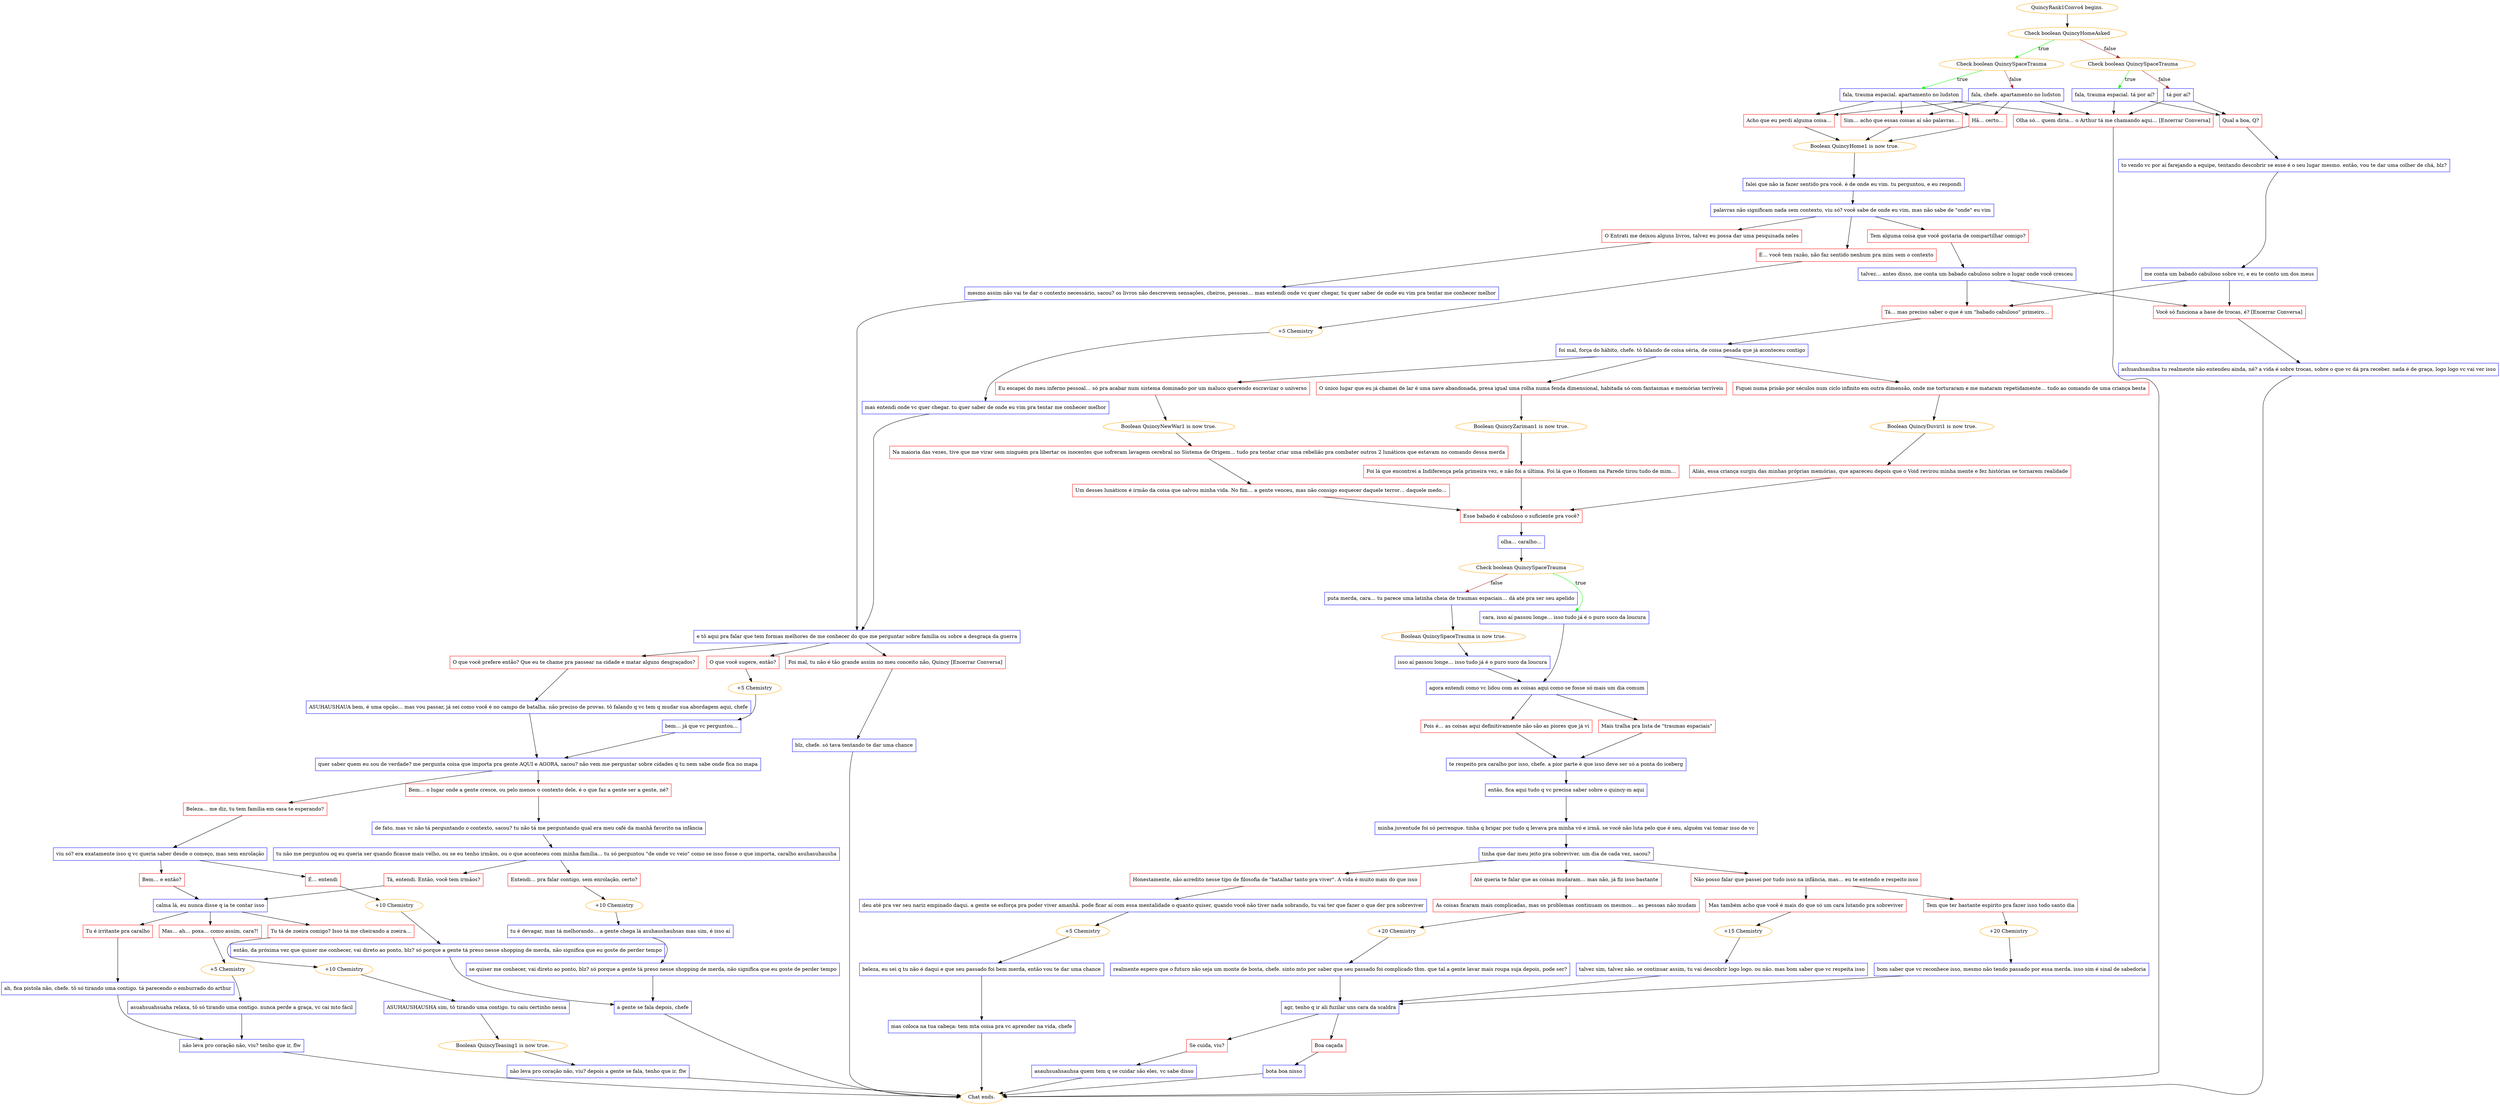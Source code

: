 digraph {
	"QuincyRank1Convo4 begins." [color=orange];
		"QuincyRank1Convo4 begins." -> j1294161024;
	j1294161024 [label="Check boolean QuincyHomeAsked",color=orange];
		j1294161024 -> j1942188630 [label=true,color=green];
		j1294161024 -> j2847950243 [label=false,color=brown];
	j1942188630 [label="Check boolean QuincySpaceTrauma",color=orange];
		j1942188630 -> j2054850470 [label=true,color=green];
		j1942188630 -> j1615056769 [label=false,color=brown];
	j2847950243 [label="Check boolean QuincySpaceTrauma",color=orange];
		j2847950243 -> j3480593438 [label=true,color=green];
		j2847950243 -> j180588115 [label=false,color=brown];
	j2054850470 [label="fala, trauma espacial. apartamento no ludston",shape=box,color=blue];
		j2054850470 -> j1749119323;
		j2054850470 -> j3570141954;
		j2054850470 -> j2082456056;
		j2054850470 -> j576651624;
	j1615056769 [label="fala, chefe. apartamento no ludston",shape=box,color=blue];
		j1615056769 -> j1749119323;
		j1615056769 -> j3570141954;
		j1615056769 -> j2082456056;
		j1615056769 -> j576651624;
	j3480593438 [label="fala, trauma espacial. tá por aí?",shape=box,color=blue];
		j3480593438 -> j1417420291;
		j3480593438 -> j576651624;
	j180588115 [label="tá por aí?",shape=box,color=blue];
		j180588115 -> j1417420291;
		j180588115 -> j576651624;
	j1749119323 [label="Hã… certo…",shape=box,color=red];
		j1749119323 -> j1671772221;
	j3570141954 [label="Sim… acho que essas coisas aí são palavras…",shape=box,color=red];
		j3570141954 -> j1671772221;
	j2082456056 [label="Acho que eu perdi alguma coisa…",shape=box,color=red];
		j2082456056 -> j1671772221;
	j576651624 [label="Olha só… quem diria… o Arthur tá me chamando aqui… [Encerrar Conversa]",shape=box,color=red];
		j576651624 -> "Chat ends.";
	j1417420291 [label="Qual a boa, Q?",shape=box,color=red];
		j1417420291 -> j1374655501;
	j1671772221 [label="Boolean QuincyHome1 is now true.",color=orange];
		j1671772221 -> j3353294234;
	"Chat ends." [color=orange];
	j1374655501 [label="to vendo vc por aí farejando a equipe, tentando descobrir se esse é o seu lugar mesmo. então, vou te dar uma colher de chá, blz?",shape=box,color=blue];
		j1374655501 -> j2962089212;
	j3353294234 [label="falei que não ia fazer sentido pra você. é de onde eu vim. tu perguntou, e eu respondi",shape=box,color=blue];
		j3353294234 -> j3587590883;
	j2962089212 [label="me conta um babado cabuloso sobre vc, e eu te conto um dos meus",shape=box,color=blue];
		j2962089212 -> j2965005330;
		j2962089212 -> j408860831;
	j3587590883 [label="palavras não significam nada sem contexto, viu só? você sabe de onde eu vim, mas não sabe de \"onde\" eu vim",shape=box,color=blue];
		j3587590883 -> j2943451181;
		j3587590883 -> j2847004413;
		j3587590883 -> j1904197440;
	j2965005330 [label="Tá… mas preciso saber o que é um \"babado cabuloso\" primeiro…",shape=box,color=red];
		j2965005330 -> j942123774;
	j408860831 [label="Você só funciona a base de trocas, é? [Encerrar Conversa]",shape=box,color=red];
		j408860831 -> j3266692515;
	j2943451181 [label="O Entrati me deixou alguns livros, talvez eu possa dar uma pesquisada neles",shape=box,color=red];
		j2943451181 -> j3665290989;
	j2847004413 [label="É… você tem razão, não faz sentido nenhum pra mim sem o contexto",shape=box,color=red];
		j2847004413 -> j1874584433;
	j1904197440 [label="Tem alguma coisa que você gostaria de compartilhar comigo?",shape=box,color=red];
		j1904197440 -> j3555777274;
	j942123774 [label="foi mal, força do hábito, chefe. tô falando de coisa séria, de coisa pesada que já aconteceu contigo",shape=box,color=blue];
		j942123774 -> j3653779186;
		j942123774 -> j1242727846;
		j942123774 -> j1964361527;
	j3266692515 [label="ashuauhsauhsa tu realmente não entendeu ainda, né? a vida é sobre trocas, sobre o que vc dá pra receber. nada é de graça, logo logo vc vai ver isso",shape=box,color=blue];
		j3266692515 -> "Chat ends.";
	j3665290989 [label="mesmo assim não vai te dar o contexto necessário, sacou? os livros não descrevem sensações, cheiros, pessoas… mas entendi onde vc quer chegar, tu quer saber de onde eu vim pra tentar me conhecer melhor",shape=box,color=blue];
		j3665290989 -> j3580002637;
	j1874584433 [label="+5 Chemistry",color=orange];
		j1874584433 -> j3986759691;
	j3555777274 [label="talvez… antes disso, me conta um babado cabuloso sobre o lugar onde você cresceu",shape=box,color=blue];
		j3555777274 -> j2965005330;
		j3555777274 -> j408860831;
	j3653779186 [label="Eu escapei do meu inferno pessoal… só pra acabar num sistema dominado por um maluco querendo escravizar o universo",shape=box,color=red];
		j3653779186 -> j2192317705;
	j1242727846 [label="O único lugar que eu já chamei de lar é uma nave abandonada, presa igual uma rolha numa fenda dimensional, habitada só com fantasmas e memórias terríveis",shape=box,color=red];
		j1242727846 -> j4020740110;
	j1964361527 [label="Fiquei numa prisão por séculos num ciclo infinito em outra dimensão, onde me torturaram e me mataram repetidamente… tudo ao comando de uma criança besta",shape=box,color=red];
		j1964361527 -> j504194486;
	j3580002637 [label="e tô aqui pra falar que tem formas melhores de me conhecer do que me perguntar sobre família ou sobre a desgraça da guerra",shape=box,color=blue];
		j3580002637 -> j1408092577;
		j3580002637 -> j433709427;
		j3580002637 -> j3525274812;
	j3986759691 [label="mas entendi onde vc quer chegar. tu quer saber de onde eu vim pra tentar me conhecer melhor",shape=box,color=blue];
		j3986759691 -> j3580002637;
	j2192317705 [label="Boolean QuincyNewWar1 is now true.",color=orange];
		j2192317705 -> j1484185330;
	j4020740110 [label="Boolean QuincyZariman1 is now true.",color=orange];
		j4020740110 -> j1864465229;
	j504194486 [label="Boolean QuincyDuviri1 is now true.",color=orange];
		j504194486 -> j519783761;
	j1408092577 [label="O que você prefere então? Que eu te chame pra passear na cidade e matar alguns desgraçados?",shape=box,color=red];
		j1408092577 -> j2330102720;
	j433709427 [label="O que você sugere, então?",shape=box,color=red];
		j433709427 -> j2124753928;
	j3525274812 [label="Foi mal, tu não é tão grande assim no meu conceito não, Quincy [Encerrar Conversa]",shape=box,color=red];
		j3525274812 -> j780592607;
	j1484185330 [label="Na maioria das vezes, tive que me virar sem ninguém pra libertar os inocentes que sofreram lavagem cerebral no Sistema de Origem… tudo pra tentar criar uma rebelião pra combater outros 2 lunáticos que estavam no comando dessa merda",shape=box,color=red];
		j1484185330 -> j1850690762;
	j1864465229 [label="Foi lá que encontrei a Indiferença pela primeira vez, e não foi a última. Foi lá que o Homem na Parede tirou tudo de mim…",shape=box,color=red];
		j1864465229 -> j2744866933;
	j519783761 [label="Aliás, essa criança surgiu das minhas próprias memórias, que apareceu depois que o Void revirou minha mente e fez histórias se tornarem realidade",shape=box,color=red];
		j519783761 -> j2744866933;
	j2330102720 [label="ASUHAUSHAUA bem, é uma opção… mas vou passar, já sei como você é no campo de batalha. não preciso de provas. tô falando q vc tem q mudar sua abordagem aqui, chefe",shape=box,color=blue];
		j2330102720 -> j267436622;
	j2124753928 [label="+5 Chemistry",color=orange];
		j2124753928 -> j622919281;
	j780592607 [label="blz, chefe. só tava tentando te dar uma chance",shape=box,color=blue];
		j780592607 -> "Chat ends.";
	j1850690762 [label="Um desses lunáticos é irmão da coisa que salvou minha vida. No fim… a gente venceu, mas não consigo esquecer daquele terror… daquele medo…",shape=box,color=red];
		j1850690762 -> j2744866933;
	j2744866933 [label="Esse babado é cabuloso o suficiente pra você?",shape=box,color=red];
		j2744866933 -> j2957875255;
	j267436622 [label="quer saber quem eu sou de verdade? me pergunta coisa que importa pra gente AQUI e AGORA, sacou? não vem me perguntar sobre cidades q tu nem sabe onde fica no mapa",shape=box,color=blue];
		j267436622 -> j2884870770;
		j267436622 -> j1940067895;
	j622919281 [label="bem… já que vc perguntou…",shape=box,color=blue];
		j622919281 -> j267436622;
	j2957875255 [label="olha… caralho…",shape=box,color=blue];
		j2957875255 -> j2685777777;
	j2884870770 [label="Bem… o lugar onde a gente cresce, ou pelo menos o contexto dele, é o que faz a gente ser a gente, né?",shape=box,color=red];
		j2884870770 -> j337772742;
	j1940067895 [label="Beleza… me diz, tu tem família em casa te esperando?",shape=box,color=red];
		j1940067895 -> j47360919;
	j2685777777 [label="Check boolean QuincySpaceTrauma",color=orange];
		j2685777777 -> j3992675021 [label=true,color=green];
		j2685777777 -> j3329576088 [label=false,color=brown];
	j337772742 [label="de fato, mas vc não tá perguntando o contexto, sacou? tu não tá me perguntando qual era meu café da manhã favorito na infância",shape=box,color=blue];
		j337772742 -> j19605302;
	j47360919 [label="viu só? era exatamente isso q vc queria saber desde o começo, mas sem enrolação",shape=box,color=blue];
		j47360919 -> j3947569253;
		j47360919 -> j3973835024;
	j3992675021 [label="cara, isso aí passou longe… isso tudo já é o puro suco da loucura",shape=box,color=blue];
		j3992675021 -> j3486093778;
	j3329576088 [label="puta merda, cara… tu parece uma latinha cheia de traumas espaciais… dá até pra ser seu apelido",shape=box,color=blue];
		j3329576088 -> j3417369675;
	j19605302 [label="tu não me perguntou oq eu queria ser quando ficasse mais velho, ou se eu tenho irmãos, ou o que aconteceu com minha família… tu só perguntou \"de onde vc veio\" como se isso fosse o que importa, caralho asuhasuhausha",shape=box,color=blue];
		j19605302 -> j3616857698;
		j19605302 -> j1162592951;
	j3947569253 [label="Bem… e então?",shape=box,color=red];
		j3947569253 -> j2830280279;
	j3973835024 [label="É… entendi",shape=box,color=red];
		j3973835024 -> j2622389966;
	j3486093778 [label="agora entendi como vc lidou com as coisas aqui como se fosse só mais um dia comum",shape=box,color=blue];
		j3486093778 -> j2986150180;
		j3486093778 -> j343468382;
	j3417369675 [label="Boolean QuincySpaceTrauma is now true.",color=orange];
		j3417369675 -> j2327079989;
	j3616857698 [label="Entendi… pra falar contigo, sem enrolação, certo?",shape=box,color=red];
		j3616857698 -> j1213057739;
	j1162592951 [label="Tá, entendi. Então, você tem irmãos?",shape=box,color=red];
		j1162592951 -> j2830280279;
	j2830280279 [label="calma lá, eu nunca disse q ia te contar isso",shape=box,color=blue];
		j2830280279 -> j1264194313;
		j2830280279 -> j1321718372;
		j2830280279 -> j400200057;
	j2622389966 [label="+10 Chemistry",color=orange];
		j2622389966 -> j1527279889;
	j2986150180 [label="Pois é… as coisas aqui definitivamente não são as piores que já vi",shape=box,color=red];
		j2986150180 -> j685621407;
	j343468382 [label="Mais tralha pra lista de \"traumas espaciais\"",shape=box,color=red];
		j343468382 -> j685621407;
	j2327079989 [label="isso aí passou longe… isso tudo já é o puro suco da loucura",shape=box,color=blue];
		j2327079989 -> j3486093778;
	j1213057739 [label="+10 Chemistry",color=orange];
		j1213057739 -> j3256734211;
	j1264194313 [label="Mas… ah… poxa… como assim, cara?!",shape=box,color=red];
		j1264194313 -> j154912585;
	j1321718372 [label="Tu tá de zoeira comigo? Isso tá me cheirando a zoeira…",shape=box,color=red];
		j1321718372 -> j3520708687;
	j400200057 [label="Tu é irritante pra caralho",shape=box,color=red];
		j400200057 -> j977662441;
	j1527279889 [label="então, da próxima vez que quiser me conhecer, vai direto ao ponto, blz? só porque a gente tá preso nesse shopping de merda, não significa que eu goste de perder tempo",shape=box,color=blue];
		j1527279889 -> j2767165920;
	j685621407 [label="te respeito pra caralho por isso, chefe. a pior parte é que isso deve ser só a ponta do iceberg",shape=box,color=blue];
		j685621407 -> j3088687781;
	j3256734211 [label="tu é devagar, mas tá melhorando… a gente chega lá asuhaushauhsas mas sim, é isso aí",shape=box,color=blue];
		j3256734211 -> j1254829437;
	j154912585 [label="+5 Chemistry",color=orange];
		j154912585 -> j1126242733;
	j3520708687 [label="+10 Chemistry",color=orange];
		j3520708687 -> j3306964108;
	j977662441 [label="ah, fica pistola não, chefe. tô só tirando uma contigo. tá parecendo o emburrado do arthur",shape=box,color=blue];
		j977662441 -> j352864123;
	j2767165920 [label="a gente se fala depois, chefe",shape=box,color=blue];
		j2767165920 -> "Chat ends.";
	j3088687781 [label="então, fica aqui tudo q vc precisa saber sobre o quincy-m aqui",shape=box,color=blue];
		j3088687781 -> j2154995290;
	j1254829437 [label="se quiser me conhecer, vai direto ao ponto, blz? só porque a gente tá preso nesse shopping de merda, não significa que eu goste de perder tempo",shape=box,color=blue];
		j1254829437 -> j2767165920;
	j1126242733 [label="asuahsuahsuaha relaxa, tô só tirando uma contigo. nunca perde a graça, vc cai mto fácil",shape=box,color=blue];
		j1126242733 -> j352864123;
	j3306964108 [label="ASUHAUSHAUSHA sim, tô tirando uma contigo. tu caiu certinho nessa",shape=box,color=blue];
		j3306964108 -> j3024997103;
	j352864123 [label="não leva pro coração não, viu? tenho que ir, flw",shape=box,color=blue];
		j352864123 -> "Chat ends.";
	j2154995290 [label="minha juventude foi só perrengue. tinha q brigar por tudo q levava pra minha vó e irmã. se você não luta pelo que é seu, alguém vai tomar isso de vc",shape=box,color=blue];
		j2154995290 -> j1384960208;
	j3024997103 [label="Boolean QuincyTeasing1 is now true.",color=orange];
		j3024997103 -> j1520596568;
	j1384960208 [label="tinha que dar meu jeito pra sobreviver. um dia de cada vez, sacou?",shape=box,color=blue];
		j1384960208 -> j2396723732;
		j1384960208 -> j328385948;
		j1384960208 -> j4116244177;
	j1520596568 [label="não leva pro coração não, viu? depois a gente se fala, tenho que ir. flw",shape=box,color=blue];
		j1520596568 -> "Chat ends.";
	j2396723732 [label="Até queria te falar que as coisas mudaram… mas não, já fiz isso bastante",shape=box,color=red];
		j2396723732 -> j2516825103;
	j328385948 [label="Não posso falar que passei por tudo isso na infância, mas… eu te entendo e respeito isso",shape=box,color=red];
		j328385948 -> j1992565284;
		j328385948 -> j320955856;
	j4116244177 [label="Honestamente, não acredito nesse tipo de filosofia de \"batalhar tanto pra viver\". A vida é muito mais do que isso",shape=box,color=red];
		j4116244177 -> j3160088610;
	j2516825103 [label="As coisas ficaram mais complicadas, mas os problemas continuam os mesmos… as pessoas não mudam",shape=box,color=red];
		j2516825103 -> j1174519445;
	j1992565284 [label="Mas também acho que você é mais do que só um cara lutando pra sobreviver",shape=box,color=red];
		j1992565284 -> j3713436512;
	j320955856 [label="Tem que ter bastante espírito pra fazer isso todo santo dia",shape=box,color=red];
		j320955856 -> j2390238159;
	j3160088610 [label="deu até pra ver seu nariz empinado daqui. a gente se esforça pra poder viver amanhã. pode ficar aí com essa mentalidade o quanto quiser, quando você não tiver nada sobrando, tu vai ter que fazer o que der pra sobreviver",shape=box,color=blue];
		j3160088610 -> j2315771518;
	j1174519445 [label="+20 Chemistry",color=orange];
		j1174519445 -> j365918032;
	j3713436512 [label="+15 Chemistry",color=orange];
		j3713436512 -> j732464993;
	j2390238159 [label="+20 Chemistry",color=orange];
		j2390238159 -> j2179757148;
	j2315771518 [label="+5 Chemistry",color=orange];
		j2315771518 -> j2895310507;
	j365918032 [label="realmente espero que o futuro não seja um monte de bosta, chefe. sinto mto por saber que seu passado foi complicado tbm. que tal a gente lavar mais roupa suja depois, pode ser?",shape=box,color=blue];
		j365918032 -> j1303221966;
	j732464993 [label="talvez sim, talvez não. se continuar assim, tu vai descobrir logo logo. ou não. mas bom saber que vc respeita isso",shape=box,color=blue];
		j732464993 -> j1303221966;
	j2179757148 [label="bom saber que vc reconhece isso, mesmo não tendo passado por essa merda. isso sim é sinal de sabedoria",shape=box,color=blue];
		j2179757148 -> j1303221966;
	j2895310507 [label="beleza, eu sei q tu não é daqui e que seu passado foi bem merda, então vou te dar uma chance",shape=box,color=blue];
		j2895310507 -> j2243085735;
	j1303221966 [label="agr, tenho q ir ali fuzilar uns cara da scaldra",shape=box,color=blue];
		j1303221966 -> j2159825289;
		j1303221966 -> j2099927538;
	j2243085735 [label="mas coloca na tua cabeça: tem mta coisa pra vc aprender na vida, chefe",shape=box,color=blue];
		j2243085735 -> "Chat ends.";
	j2159825289 [label="Boa caçada",shape=box,color=red];
		j2159825289 -> j4208083108;
	j2099927538 [label="Se cuida, viu?",shape=box,color=red];
		j2099927538 -> j250385021;
	j4208083108 [label="bota boa nisso",shape=box,color=blue];
		j4208083108 -> "Chat ends.";
	j250385021 [label="asauhsuahsauhsa quem tem q se cuidar são eles, vc sabe disso",shape=box,color=blue];
		j250385021 -> "Chat ends.";
}